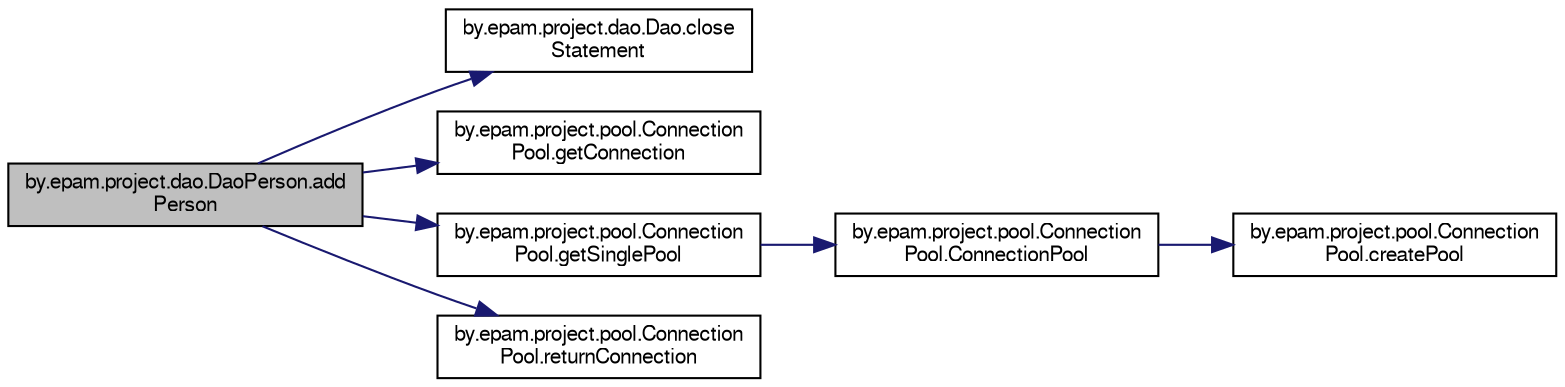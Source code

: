 digraph "by.epam.project.dao.DaoPerson.addPerson"
{
  bgcolor="transparent";
  edge [fontname="FreeSans",fontsize="10",labelfontname="FreeSans",labelfontsize="10"];
  node [fontname="FreeSans",fontsize="10",shape=record];
  rankdir="LR";
  Node1 [label="by.epam.project.dao.DaoPerson.add\lPerson",height=0.2,width=0.4,color="black", fillcolor="grey75", style="filled", fontcolor="black"];
  Node1 -> Node2 [color="midnightblue",fontsize="10",style="solid",fontname="FreeSans"];
  Node2 [label="by.epam.project.dao.Dao.close\lStatement",height=0.2,width=0.4,color="black",URL="$classby_1_1epam_1_1project_1_1dao_1_1_dao_a72f3b9b8061211cae7938a5d99e94370.html#a72f3b9b8061211cae7938a5d99e94370"];
  Node1 -> Node3 [color="midnightblue",fontsize="10",style="solid",fontname="FreeSans"];
  Node3 [label="by.epam.project.pool.Connection\lPool.getConnection",height=0.2,width=0.4,color="black",URL="$classby_1_1epam_1_1project_1_1pool_1_1_connection_pool_aee16f7b9980f5b475a4a292b44318845.html#aee16f7b9980f5b475a4a292b44318845"];
  Node1 -> Node4 [color="midnightblue",fontsize="10",style="solid",fontname="FreeSans"];
  Node4 [label="by.epam.project.pool.Connection\lPool.getSinglePool",height=0.2,width=0.4,color="black",URL="$classby_1_1epam_1_1project_1_1pool_1_1_connection_pool_ac6ff047648be53193e797aa92e9b5d6c.html#ac6ff047648be53193e797aa92e9b5d6c"];
  Node4 -> Node5 [color="midnightblue",fontsize="10",style="solid",fontname="FreeSans"];
  Node5 [label="by.epam.project.pool.Connection\lPool.ConnectionPool",height=0.2,width=0.4,color="black",URL="$classby_1_1epam_1_1project_1_1pool_1_1_connection_pool_a393a2e1a8ddff48f7c8b8b7518de5fbe.html#a393a2e1a8ddff48f7c8b8b7518de5fbe"];
  Node5 -> Node6 [color="midnightblue",fontsize="10",style="solid",fontname="FreeSans"];
  Node6 [label="by.epam.project.pool.Connection\lPool.createPool",height=0.2,width=0.4,color="black",URL="$classby_1_1epam_1_1project_1_1pool_1_1_connection_pool_acc2715daf0ccd62589c15bff91c75bc2.html#acc2715daf0ccd62589c15bff91c75bc2"];
  Node1 -> Node7 [color="midnightblue",fontsize="10",style="solid",fontname="FreeSans"];
  Node7 [label="by.epam.project.pool.Connection\lPool.returnConnection",height=0.2,width=0.4,color="black",URL="$classby_1_1epam_1_1project_1_1pool_1_1_connection_pool_a5f676f5a84448cbe1d13a92eceb62da4.html#a5f676f5a84448cbe1d13a92eceb62da4"];
}
